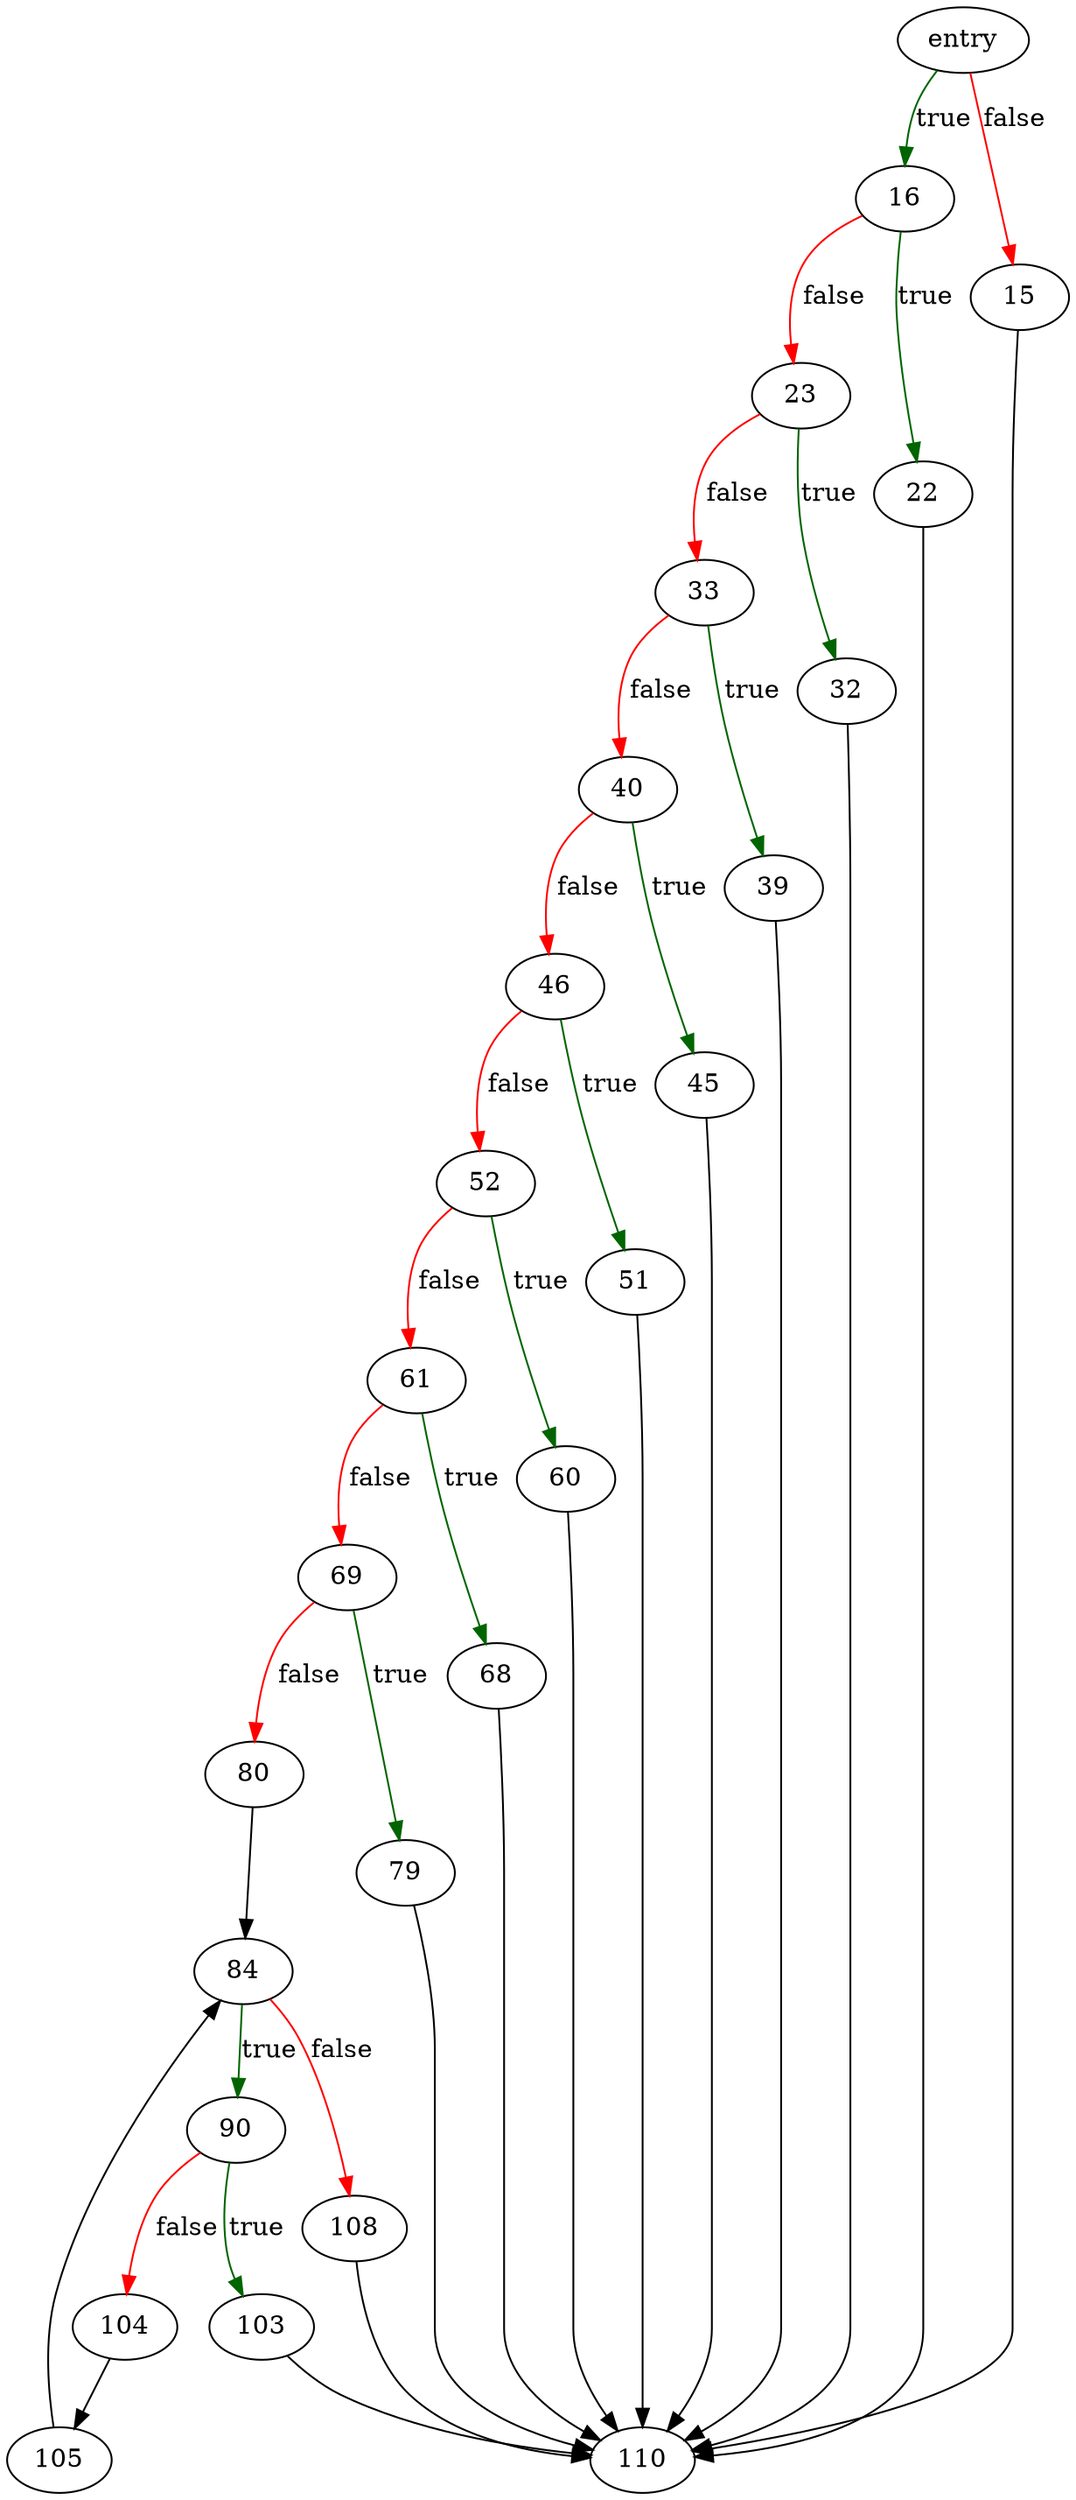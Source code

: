 digraph "isCandidateForInOpt" {
	// Node definitions.
	1 [label=entry];
	15;
	16;
	22;
	23;
	32;
	33;
	39;
	40;
	45;
	46;
	51;
	52;
	60;
	61;
	68;
	69;
	79;
	80;
	84;
	90;
	103;
	104;
	105;
	108;
	110;

	// Edge definitions.
	1 -> 15 [
		color=red
		label=false
	];
	1 -> 16 [
		color=darkgreen
		label=true
	];
	15 -> 110;
	16 -> 22 [
		color=darkgreen
		label=true
	];
	16 -> 23 [
		color=red
		label=false
	];
	22 -> 110;
	23 -> 32 [
		color=darkgreen
		label=true
	];
	23 -> 33 [
		color=red
		label=false
	];
	32 -> 110;
	33 -> 39 [
		color=darkgreen
		label=true
	];
	33 -> 40 [
		color=red
		label=false
	];
	39 -> 110;
	40 -> 45 [
		color=darkgreen
		label=true
	];
	40 -> 46 [
		color=red
		label=false
	];
	45 -> 110;
	46 -> 51 [
		color=darkgreen
		label=true
	];
	46 -> 52 [
		color=red
		label=false
	];
	51 -> 110;
	52 -> 60 [
		color=darkgreen
		label=true
	];
	52 -> 61 [
		color=red
		label=false
	];
	60 -> 110;
	61 -> 68 [
		color=darkgreen
		label=true
	];
	61 -> 69 [
		color=red
		label=false
	];
	68 -> 110;
	69 -> 79 [
		color=darkgreen
		label=true
	];
	69 -> 80 [
		color=red
		label=false
	];
	79 -> 110;
	80 -> 84;
	84 -> 90 [
		color=darkgreen
		label=true
	];
	84 -> 108 [
		color=red
		label=false
	];
	90 -> 103 [
		color=darkgreen
		label=true
	];
	90 -> 104 [
		color=red
		label=false
	];
	103 -> 110;
	104 -> 105;
	105 -> 84;
	108 -> 110;
}